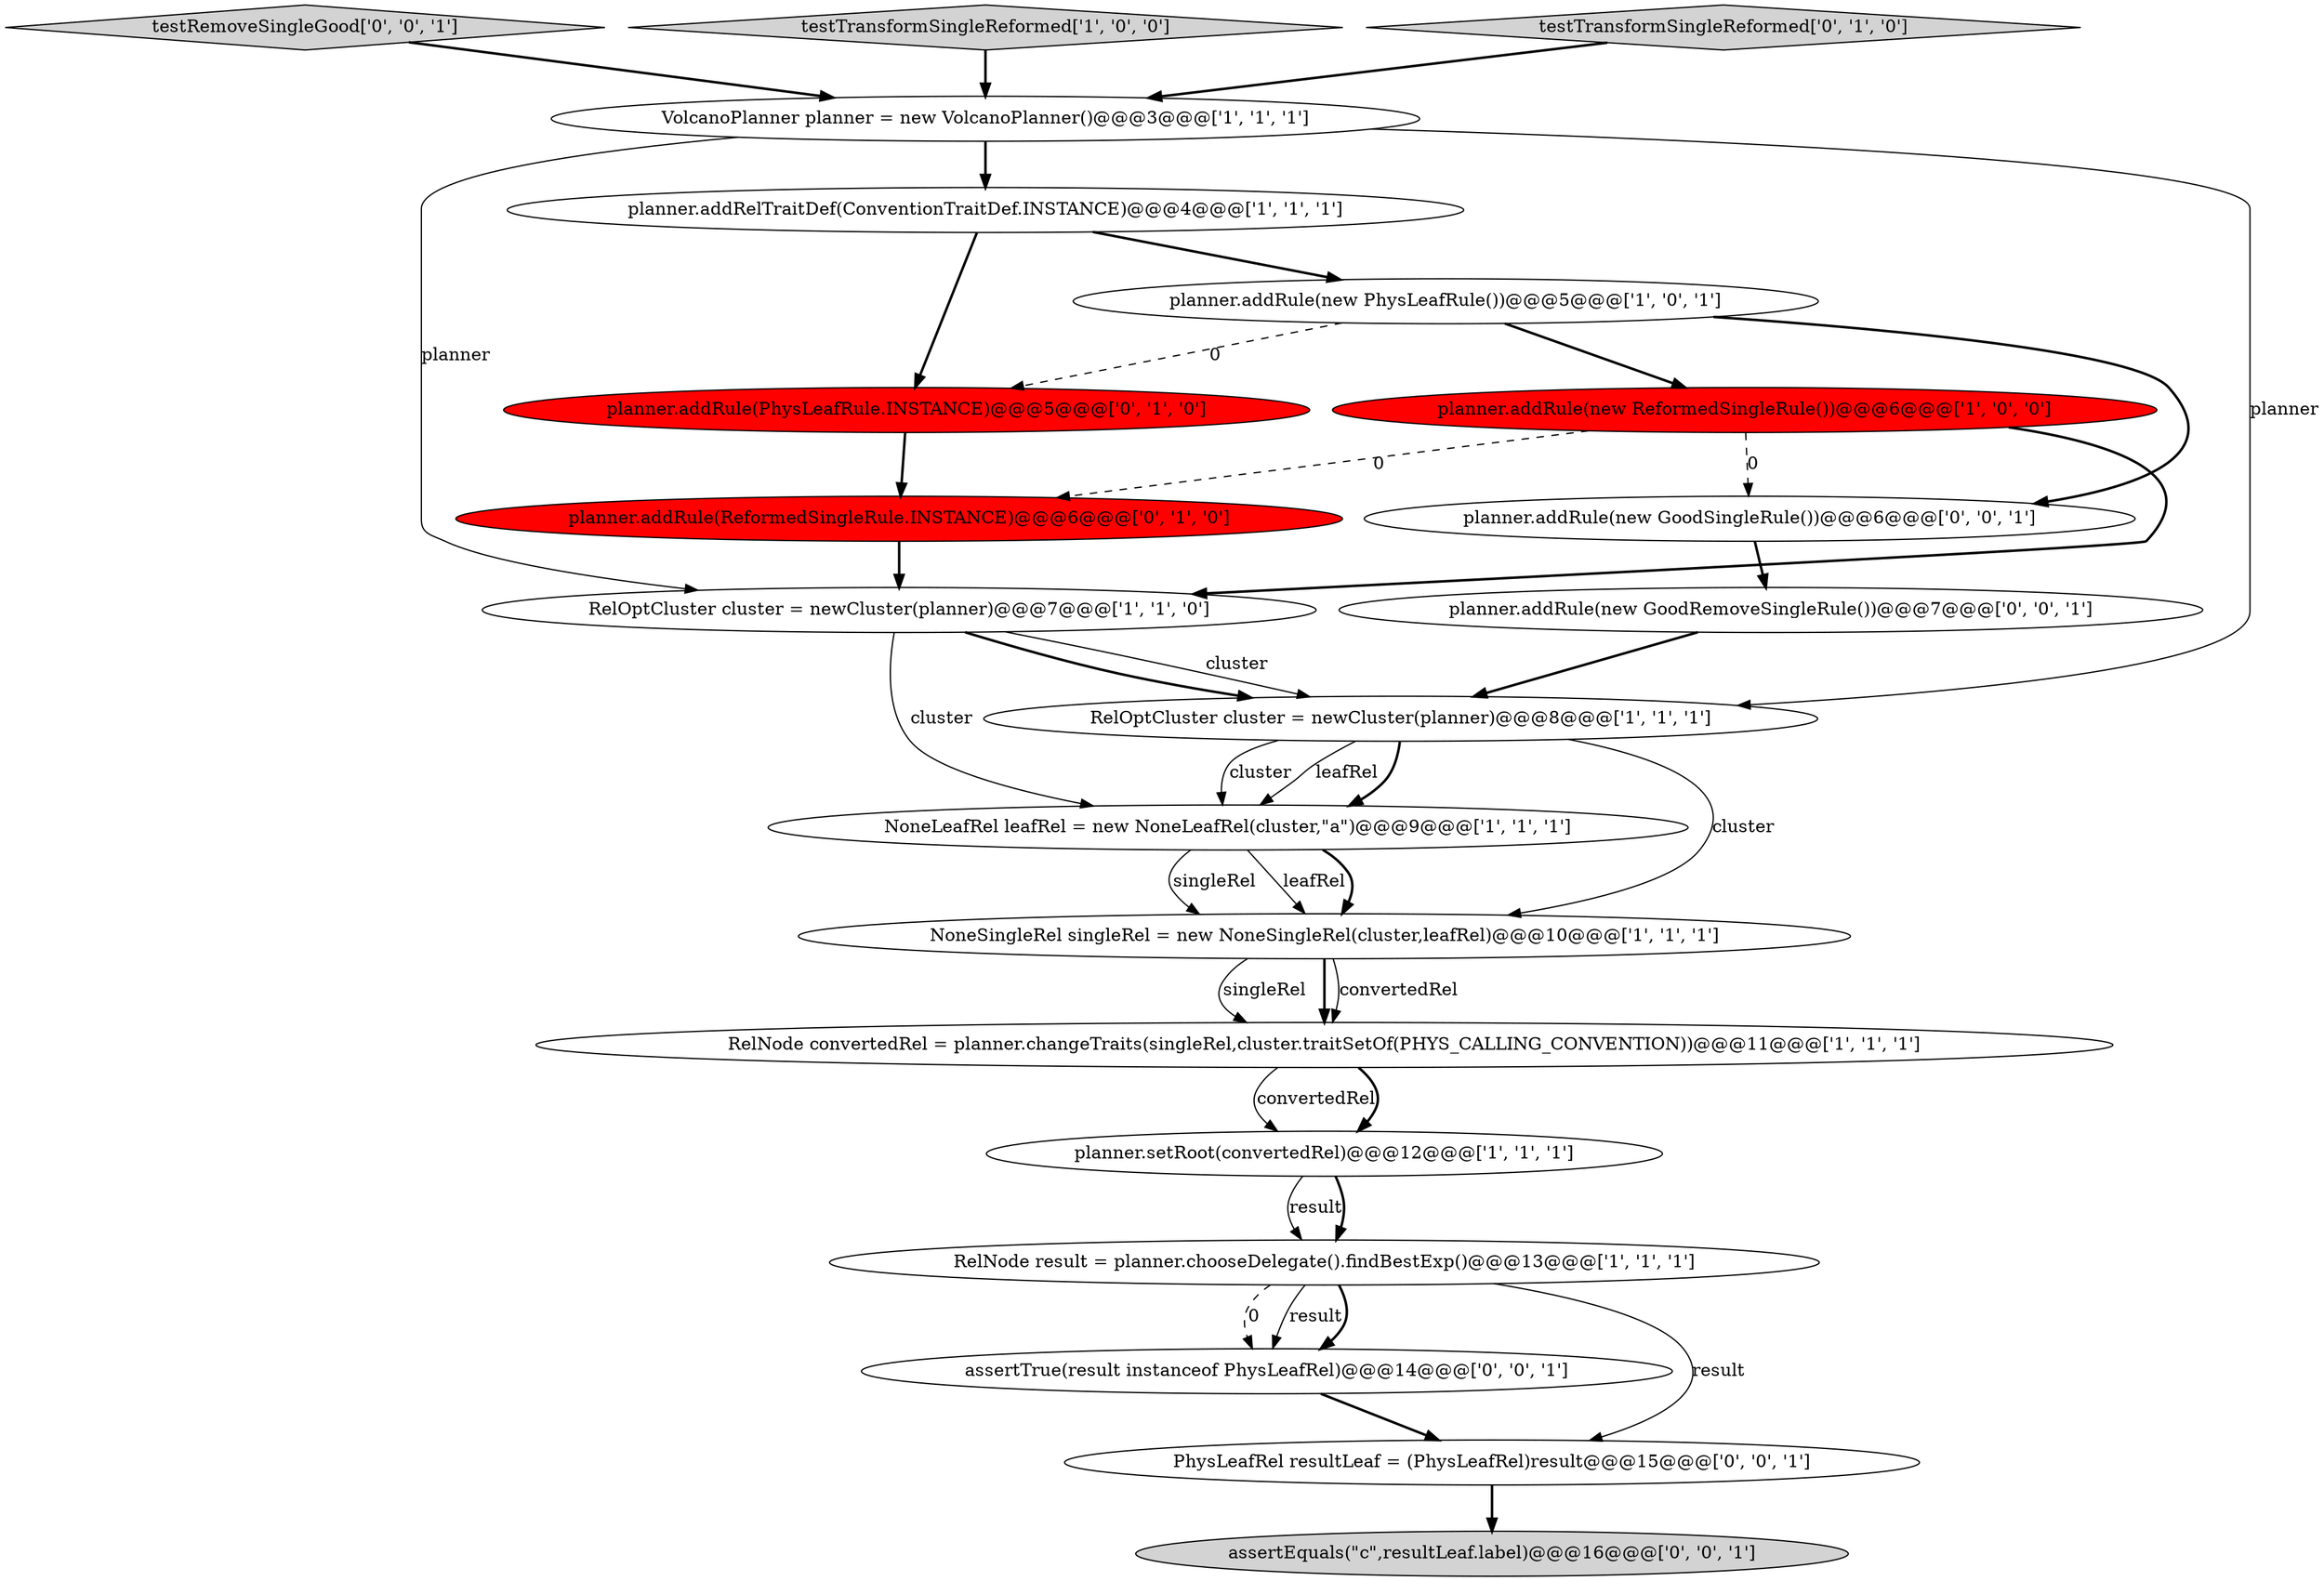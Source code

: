 digraph {
11 [style = filled, label = "NoneSingleRel singleRel = new NoneSingleRel(cluster,leafRel)@@@10@@@['1', '1', '1']", fillcolor = white, shape = ellipse image = "AAA0AAABBB1BBB"];
0 [style = filled, label = "RelNode convertedRel = planner.changeTraits(singleRel,cluster.traitSetOf(PHYS_CALLING_CONVENTION))@@@11@@@['1', '1', '1']", fillcolor = white, shape = ellipse image = "AAA0AAABBB1BBB"];
12 [style = filled, label = "planner.addRule(ReformedSingleRule.INSTANCE)@@@6@@@['0', '1', '0']", fillcolor = red, shape = ellipse image = "AAA1AAABBB2BBB"];
7 [style = filled, label = "planner.addRule(new ReformedSingleRule())@@@6@@@['1', '0', '0']", fillcolor = red, shape = ellipse image = "AAA1AAABBB1BBB"];
8 [style = filled, label = "VolcanoPlanner planner = new VolcanoPlanner()@@@3@@@['1', '1', '1']", fillcolor = white, shape = ellipse image = "AAA0AAABBB1BBB"];
3 [style = filled, label = "planner.addRelTraitDef(ConventionTraitDef.INSTANCE)@@@4@@@['1', '1', '1']", fillcolor = white, shape = ellipse image = "AAA0AAABBB1BBB"];
20 [style = filled, label = "assertTrue(result instanceof PhysLeafRel)@@@14@@@['0', '0', '1']", fillcolor = white, shape = ellipse image = "AAA0AAABBB3BBB"];
2 [style = filled, label = "RelOptCluster cluster = newCluster(planner)@@@8@@@['1', '1', '1']", fillcolor = white, shape = ellipse image = "AAA0AAABBB1BBB"];
18 [style = filled, label = "PhysLeafRel resultLeaf = (PhysLeafRel)result@@@15@@@['0', '0', '1']", fillcolor = white, shape = ellipse image = "AAA0AAABBB3BBB"];
4 [style = filled, label = "RelNode result = planner.chooseDelegate().findBestExp()@@@13@@@['1', '1', '1']", fillcolor = white, shape = ellipse image = "AAA0AAABBB1BBB"];
13 [style = filled, label = "planner.addRule(PhysLeafRule.INSTANCE)@@@5@@@['0', '1', '0']", fillcolor = red, shape = ellipse image = "AAA1AAABBB2BBB"];
17 [style = filled, label = "testRemoveSingleGood['0', '0', '1']", fillcolor = lightgray, shape = diamond image = "AAA0AAABBB3BBB"];
15 [style = filled, label = "planner.addRule(new GoodRemoveSingleRule())@@@7@@@['0', '0', '1']", fillcolor = white, shape = ellipse image = "AAA0AAABBB3BBB"];
10 [style = filled, label = "RelOptCluster cluster = newCluster(planner)@@@7@@@['1', '1', '0']", fillcolor = white, shape = ellipse image = "AAA0AAABBB1BBB"];
1 [style = filled, label = "testTransformSingleReformed['1', '0', '0']", fillcolor = lightgray, shape = diamond image = "AAA0AAABBB1BBB"];
19 [style = filled, label = "assertEquals(\"c\",resultLeaf.label)@@@16@@@['0', '0', '1']", fillcolor = lightgray, shape = ellipse image = "AAA0AAABBB3BBB"];
5 [style = filled, label = "planner.setRoot(convertedRel)@@@12@@@['1', '1', '1']", fillcolor = white, shape = ellipse image = "AAA0AAABBB1BBB"];
14 [style = filled, label = "testTransformSingleReformed['0', '1', '0']", fillcolor = lightgray, shape = diamond image = "AAA0AAABBB2BBB"];
9 [style = filled, label = "planner.addRule(new PhysLeafRule())@@@5@@@['1', '0', '1']", fillcolor = white, shape = ellipse image = "AAA0AAABBB1BBB"];
6 [style = filled, label = "NoneLeafRel leafRel = new NoneLeafRel(cluster,\"a\")@@@9@@@['1', '1', '1']", fillcolor = white, shape = ellipse image = "AAA0AAABBB1BBB"];
16 [style = filled, label = "planner.addRule(new GoodSingleRule())@@@6@@@['0', '0', '1']", fillcolor = white, shape = ellipse image = "AAA0AAABBB3BBB"];
17->8 [style = bold, label=""];
16->15 [style = bold, label=""];
5->4 [style = solid, label="result"];
15->2 [style = bold, label=""];
1->8 [style = bold, label=""];
7->10 [style = bold, label=""];
6->11 [style = solid, label="singleRel"];
2->6 [style = bold, label=""];
7->16 [style = dashed, label="0"];
8->3 [style = bold, label=""];
10->2 [style = solid, label="cluster"];
18->19 [style = bold, label=""];
11->0 [style = solid, label="singleRel"];
8->10 [style = solid, label="planner"];
9->7 [style = bold, label=""];
0->5 [style = solid, label="convertedRel"];
2->6 [style = solid, label="cluster"];
9->16 [style = bold, label=""];
6->11 [style = solid, label="leafRel"];
8->2 [style = solid, label="planner"];
3->9 [style = bold, label=""];
20->18 [style = bold, label=""];
4->18 [style = solid, label="result"];
11->0 [style = bold, label=""];
12->10 [style = bold, label=""];
13->12 [style = bold, label=""];
4->20 [style = dashed, label="0"];
11->0 [style = solid, label="convertedRel"];
6->11 [style = bold, label=""];
4->20 [style = solid, label="result"];
5->4 [style = bold, label=""];
9->13 [style = dashed, label="0"];
4->20 [style = bold, label=""];
3->13 [style = bold, label=""];
7->12 [style = dashed, label="0"];
10->2 [style = bold, label=""];
14->8 [style = bold, label=""];
2->6 [style = solid, label="leafRel"];
10->6 [style = solid, label="cluster"];
0->5 [style = bold, label=""];
2->11 [style = solid, label="cluster"];
}
